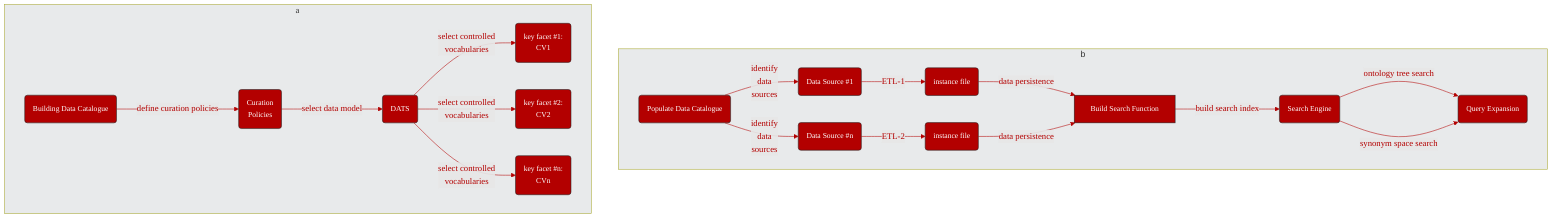 graph TD;
  subgraph b
  AA(Populate Data Catalogue):::box
  AA --> |identify<br>data<br>sources| E(Data Source #1):::box
  AA --> |identify<br>data<br>sources| F(Data Source #n):::box
  
  E -->|ETL-1|B1(instance file):::box
  F -->|ETL-2|B2(instance file):::box

  B1 -->|data persistence| DL(document oriented database)
  B2 -->|data persistence| DL:::box

  DL[Build Search Function] --> |build search index|SE(Search Engine):::box
  SE -->|ontology tree search| SSS(Query Expansion):::box
  SE -->|synonym space search| SSS(Query Expansion)
  end

  subgraph a
  A(Building Data Catalogue):::box
  style a fill:#e8eaeb,font-family:avenir
  style b fill:#e8eaeb
  A-->|define curation policies| A3(Curation<br> Policies):::box
  A3-->|select data model| B(DATS):::box
  B-->|select controlled<br> vocabularies| CV1(key facet #1:<br> CV1):::box
  B-->|select controlled<br> vocabularies| CV2(key facet #2:<br> CV2):::box
  B-->|select controlled<br> vocabularies| CV3(key facet #n:<br> CVn):::box

  linkStyle 0,1,2,3,4,5,6,7,8,9,10,11,12,13 stroke:#B30000,stroke-width:1px,color:#B30000,font-family:avenir;
  classDef box font-family:avenir,font-size:14px,fill:#B30000,stroke:#222,color:#fff,stroke-width:1px
  end
